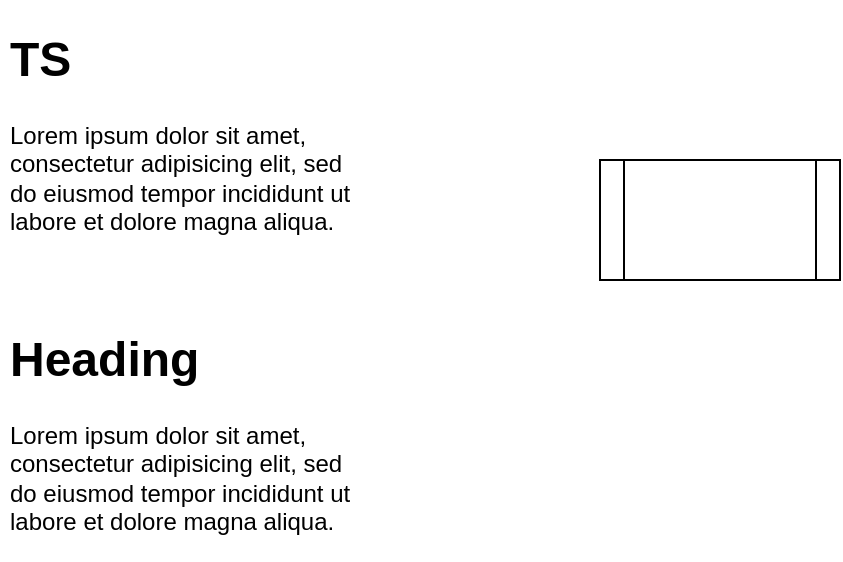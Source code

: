 <mxfile version="12.2.4" pages="1"><diagram id="vSZ2il-YowhF8vXmk9LS" name="Page-1"><mxGraphModel dx="836" dy="612" grid="1" gridSize="10" guides="1" tooltips="1" connect="1" arrows="1" fold="1" page="1" pageScale="1" pageWidth="827" pageHeight="1169" math="0" shadow="0"><root><mxCell id="0"/><mxCell id="1" parent="0"/><mxCell id="2" value="&lt;h1&gt;TS&lt;/h1&gt;&lt;p&gt;Lorem ipsum dolor sit amet, consectetur adipisicing elit, sed do eiusmod tempor incididunt ut labore et dolore magna aliqua.&lt;/p&gt;" style="text;html=1;strokeColor=none;fillColor=none;spacing=5;spacingTop=-20;whiteSpace=wrap;overflow=hidden;rounded=0;" parent="1" vertex="1"><mxGeometry x="20" y="20" width="190" height="120" as="geometry"/></mxCell><mxCell id="3" value="" style="shape=process;whiteSpace=wrap;html=1;backgroundOutline=1;" parent="1" vertex="1"><mxGeometry x="320" y="90" width="120" height="60" as="geometry"/></mxCell><mxCell id="4" value="&lt;h1&gt;Heading&lt;/h1&gt;&lt;p&gt;Lorem ipsum dolor sit amet, consectetur adipisicing elit, sed do eiusmod tempor incididunt ut labore et dolore magna aliqua.&lt;/p&gt;" style="text;html=1;strokeColor=none;fillColor=none;spacing=5;spacingTop=-20;whiteSpace=wrap;overflow=hidden;rounded=0;" parent="1" vertex="1"><mxGeometry x="20" y="170" width="190" height="120" as="geometry"/></mxCell></root></mxGraphModel></diagram></mxfile>